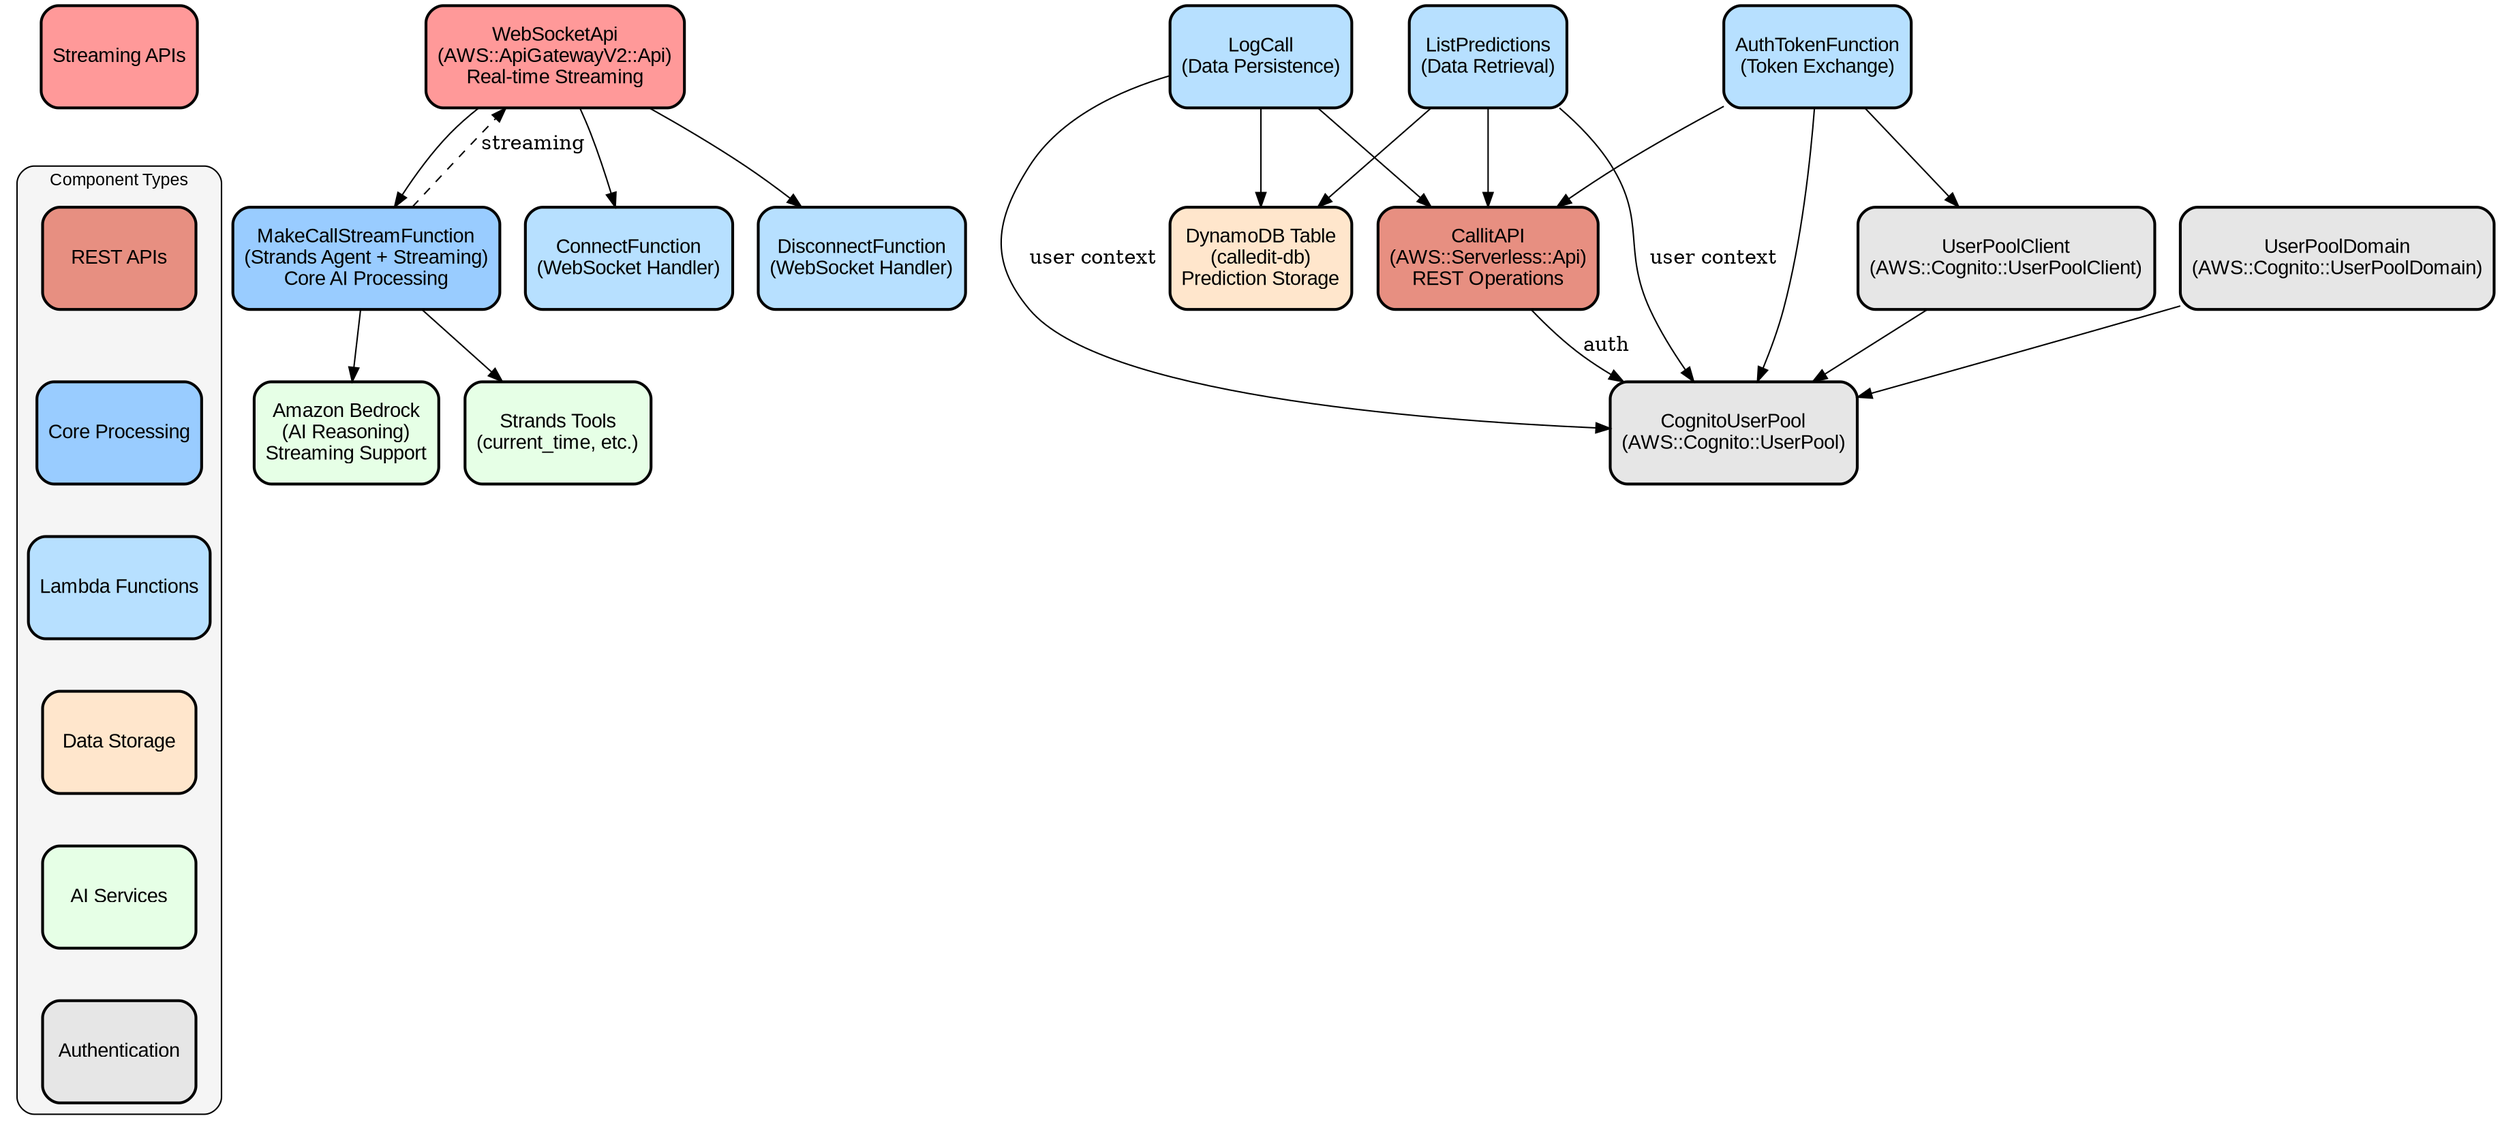 digraph INFRA {
  node [ color = "black", fillcolor = "#E6E6E6", height = 1, style = "filled,bold,rounded", fontname = "Arial" ];
  
  // Legend
  subgraph cluster_legend {
    label = "Component Types";
    style = "filled,rounded";
    fillcolor = "#F5F5F5";
    fontname = "Arial";
    fontsize = 12;
    
    "Legend_Streaming" [ label = "Streaming APIs", shape = rectangle, fillcolor = "#FF9999", width = 1.5 ];
    "Legend_REST" [ label = "REST APIs", shape = rectangle, fillcolor = "#E78F81", width = 1.5 ];
    "Legend_Core" [ label = "Core Processing", shape = rectangle, fillcolor = "#99CCFF", width = 1.5 ];
    "Legend_Functions" [ label = "Lambda Functions", shape = rectangle, fillcolor = "#B7E0FF", width = 1.5 ];
    "Legend_Database" [ label = "Data Storage", shape = rectangle, fillcolor = "#FFE6CC", width = 1.5 ];
    "Legend_AI" [ label = "AI Services", shape = rectangle, fillcolor = "#E6FFE6", width = 1.5 ];
    "Legend_Auth" [ label = "Authentication", shape = rectangle, fillcolor = "#E6E6E6", width = 1.5 ];
    
    // Arrange legend items vertically
    "Legend_Streaming" -> "Legend_REST" -> "Legend_Core" -> "Legend_Functions" -> "Legend_Database" -> "Legend_AI" -> "Legend_Auth" [ style = "invis" ];
  }
  
  // API Gateways
  "WebSocketApi" [ label = "WebSocketApi\n(AWS::ApiGatewayV2::Api)\nReal-time Streaming", shape = rectangle, fillcolor = "#FF9999" ];
  "CallitAPI" [ label = "CallitAPI\n(AWS::Serverless::Api)\nREST Operations", shape = rectangle, fillcolor = "#E78F81" ];
  
  // Production Lambda Functions
  "MakeCallStreamFunction" [ label = "MakeCallStreamFunction\n(Strands Agent + Streaming)\nCore AI Processing", shape = rectangle, fillcolor = "#99CCFF" ];
  "ConnectFunction" [ label = "ConnectFunction\n(WebSocket Handler)", shape = rectangle, fillcolor = "#B7E0FF" ];
  "DisconnectFunction" [ label = "DisconnectFunction\n(WebSocket Handler)", shape = rectangle, fillcolor = "#B7E0FF" ];
  "LogCall" [ label = "LogCall\n(Data Persistence)", shape = rectangle, fillcolor = "#B7E0FF" ];
  "ListPredictions" [ label = "ListPredictions\n(Data Retrieval)", shape = rectangle, fillcolor = "#B7E0FF" ];
  "AuthTokenFunction" [ label = "AuthTokenFunction\n(Token Exchange)", shape = rectangle, fillcolor = "#B7E0FF" ];
  
  // Authentication
  "CognitoUserPool" [ label = "CognitoUserPool\n(AWS::Cognito::UserPool)", shape = rectangle, fillcolor = "#E6E6E6" ];
  "UserPoolClient" [ label = "UserPoolClient\n(AWS::Cognito::UserPoolClient)", shape = rectangle, fillcolor = "#E6E6E6" ];
  "UserPoolDomain" [ label = "UserPoolDomain\n(AWS::Cognito::UserPoolDomain)", shape = rectangle, fillcolor = "#E6E6E6" ];
  
  // Database
  "DynamoDBTable" [ label = "DynamoDB Table\n(calledit-db)\nPrediction Storage", shape = rectangle, fillcolor = "#FFE6CC" ];
  
  // AI Services
  "BedrockService" [ label = "Amazon Bedrock\n(AI Reasoning)\nStreaming Support", shape = rectangle, fillcolor = "#E6FFE6" ];
  "StrandsTools" [ label = "Strands Tools\n(current_time, etc.)", shape = rectangle, fillcolor = "#E6FFE6" ];
  
  // WebSocket Flow (Primary)
  "WebSocketApi" -> "ConnectFunction";
  "WebSocketApi" -> "DisconnectFunction";
  "WebSocketApi" -> "MakeCallStreamFunction";
  "MakeCallStreamFunction" -> "BedrockService";
  "MakeCallStreamFunction" -> "StrandsTools";
  "MakeCallStreamFunction" -> "WebSocketApi" [ label = "streaming", style = "dashed" ];
  
  // REST API Flow
  "CallitAPI" -> "CognitoUserPool" [ label = "auth" ];
  "LogCall" -> "CallitAPI";
  "ListPredictions" -> "CallitAPI";
  "AuthTokenFunction" -> "CallitAPI";
  
  // Data Persistence
  "LogCall" -> "DynamoDBTable";
  "ListPredictions" -> "DynamoDBTable";
  "LogCall" -> "CognitoUserPool" [ label = "user context" ];
  "ListPredictions" -> "CognitoUserPool" [ label = "user context" ];
  
  // Authentication Flow
  "AuthTokenFunction" -> "CognitoUserPool";
  "AuthTokenFunction" -> "UserPoolClient";
  "UserPoolClient" -> "CognitoUserPool";
  "UserPoolDomain" -> "CognitoUserPool";
  
  // Keep legend separate from main graph
  { rank = same; "Legend_Streaming"; "WebSocketApi"; }
}